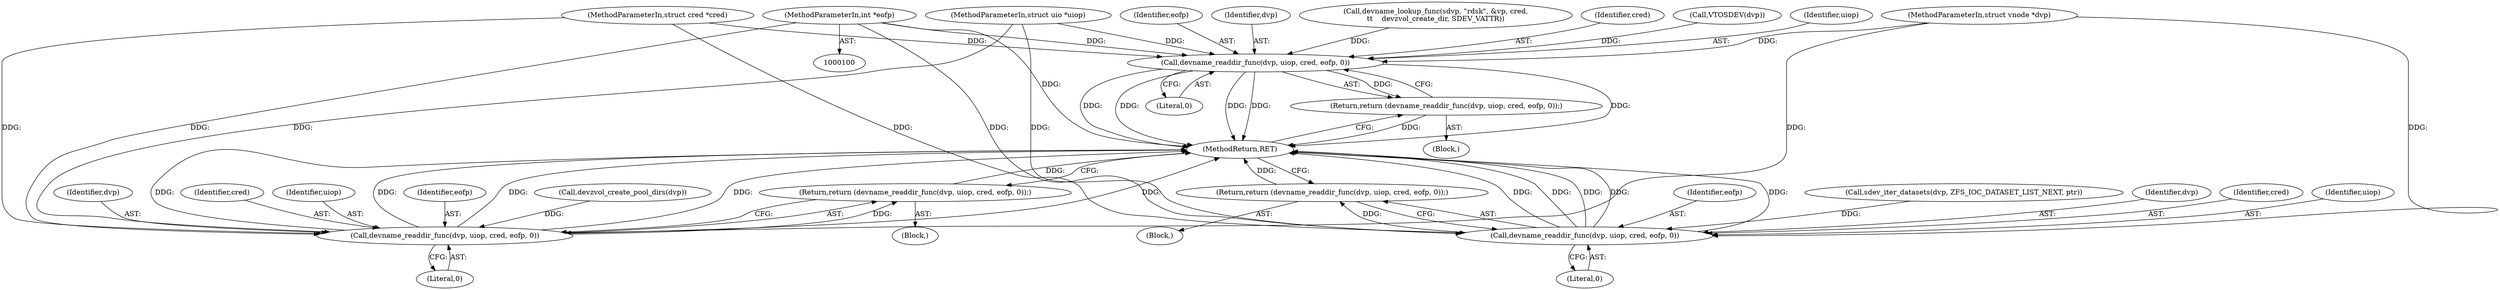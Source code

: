digraph "0_illumos-gate_d65686849024838243515b5c40ae2c479460b4b5@pointer" {
"1000104" [label="(MethodParameterIn,int *eofp)"];
"1000170" [label="(Call,devname_readdir_func(dvp, uiop, cred, eofp, 0))"];
"1000169" [label="(Return,return (devname_readdir_func(dvp, uiop, cred, eofp, 0));)"];
"1000219" [label="(Call,devname_readdir_func(dvp, uiop, cred, eofp, 0))"];
"1000218" [label="(Return,return (devname_readdir_func(dvp, uiop, cred, eofp, 0));)"];
"1000256" [label="(Call,devname_readdir_func(dvp, uiop, cred, eofp, 0))"];
"1000255" [label="(Return,return (devname_readdir_func(dvp, uiop, cred, eofp, 0));)"];
"1000220" [label="(Identifier,dvp)"];
"1000260" [label="(Identifier,eofp)"];
"1000101" [label="(MethodParameterIn,struct vnode *dvp)"];
"1000245" [label="(Call,sdev_iter_datasets(dvp, ZFS_IOC_DATASET_LIST_NEXT, ptr))"];
"1000261" [label="(Literal,0)"];
"1000175" [label="(Literal,0)"];
"1000256" [label="(Call,devname_readdir_func(dvp, uiop, cred, eofp, 0))"];
"1000169" [label="(Return,return (devname_readdir_func(dvp, uiop, cred, eofp, 0));)"];
"1000224" [label="(Literal,0)"];
"1000174" [label="(Identifier,eofp)"];
"1000218" [label="(Return,return (devname_readdir_func(dvp, uiop, cred, eofp, 0));)"];
"1000170" [label="(Call,devname_readdir_func(dvp, uiop, cred, eofp, 0))"];
"1000171" [label="(Identifier,dvp)"];
"1000257" [label="(Identifier,dvp)"];
"1000259" [label="(Identifier,cred)"];
"1000262" [label="(MethodReturn,RET)"];
"1000219" [label="(Call,devname_readdir_func(dvp, uiop, cred, eofp, 0))"];
"1000104" [label="(MethodParameterIn,int *eofp)"];
"1000153" [label="(Call,devname_lookup_func(sdvp, \"rdsk\", &vp, cred,\n\t\t    devzvol_create_dir, SDEV_VATTR))"];
"1000204" [label="(Block,)"];
"1000107" [label="(Block,)"];
"1000173" [label="(Identifier,cred)"];
"1000258" [label="(Identifier,uiop)"];
"1000132" [label="(Block,)"];
"1000222" [label="(Identifier,cred)"];
"1000221" [label="(Identifier,uiop)"];
"1000255" [label="(Return,return (devname_readdir_func(dvp, uiop, cred, eofp, 0));)"];
"1000103" [label="(MethodParameterIn,struct cred *cred)"];
"1000223" [label="(Identifier,eofp)"];
"1000210" [label="(Call,devzvol_create_pool_dirs(dvp))"];
"1000102" [label="(MethodParameterIn,struct uio *uiop)"];
"1000111" [label="(Call,VTOSDEV(dvp))"];
"1000172" [label="(Identifier,uiop)"];
"1000104" -> "1000100"  [label="AST: "];
"1000104" -> "1000262"  [label="DDG: "];
"1000104" -> "1000170"  [label="DDG: "];
"1000104" -> "1000219"  [label="DDG: "];
"1000104" -> "1000256"  [label="DDG: "];
"1000170" -> "1000169"  [label="AST: "];
"1000170" -> "1000175"  [label="CFG: "];
"1000171" -> "1000170"  [label="AST: "];
"1000172" -> "1000170"  [label="AST: "];
"1000173" -> "1000170"  [label="AST: "];
"1000174" -> "1000170"  [label="AST: "];
"1000175" -> "1000170"  [label="AST: "];
"1000169" -> "1000170"  [label="CFG: "];
"1000170" -> "1000262"  [label="DDG: "];
"1000170" -> "1000262"  [label="DDG: "];
"1000170" -> "1000262"  [label="DDG: "];
"1000170" -> "1000262"  [label="DDG: "];
"1000170" -> "1000262"  [label="DDG: "];
"1000170" -> "1000169"  [label="DDG: "];
"1000111" -> "1000170"  [label="DDG: "];
"1000101" -> "1000170"  [label="DDG: "];
"1000102" -> "1000170"  [label="DDG: "];
"1000153" -> "1000170"  [label="DDG: "];
"1000103" -> "1000170"  [label="DDG: "];
"1000169" -> "1000132"  [label="AST: "];
"1000262" -> "1000169"  [label="CFG: "];
"1000169" -> "1000262"  [label="DDG: "];
"1000219" -> "1000218"  [label="AST: "];
"1000219" -> "1000224"  [label="CFG: "];
"1000220" -> "1000219"  [label="AST: "];
"1000221" -> "1000219"  [label="AST: "];
"1000222" -> "1000219"  [label="AST: "];
"1000223" -> "1000219"  [label="AST: "];
"1000224" -> "1000219"  [label="AST: "];
"1000218" -> "1000219"  [label="CFG: "];
"1000219" -> "1000262"  [label="DDG: "];
"1000219" -> "1000262"  [label="DDG: "];
"1000219" -> "1000262"  [label="DDG: "];
"1000219" -> "1000262"  [label="DDG: "];
"1000219" -> "1000262"  [label="DDG: "];
"1000219" -> "1000218"  [label="DDG: "];
"1000210" -> "1000219"  [label="DDG: "];
"1000101" -> "1000219"  [label="DDG: "];
"1000102" -> "1000219"  [label="DDG: "];
"1000103" -> "1000219"  [label="DDG: "];
"1000218" -> "1000204"  [label="AST: "];
"1000262" -> "1000218"  [label="CFG: "];
"1000218" -> "1000262"  [label="DDG: "];
"1000256" -> "1000255"  [label="AST: "];
"1000256" -> "1000261"  [label="CFG: "];
"1000257" -> "1000256"  [label="AST: "];
"1000258" -> "1000256"  [label="AST: "];
"1000259" -> "1000256"  [label="AST: "];
"1000260" -> "1000256"  [label="AST: "];
"1000261" -> "1000256"  [label="AST: "];
"1000255" -> "1000256"  [label="CFG: "];
"1000256" -> "1000262"  [label="DDG: "];
"1000256" -> "1000262"  [label="DDG: "];
"1000256" -> "1000262"  [label="DDG: "];
"1000256" -> "1000262"  [label="DDG: "];
"1000256" -> "1000262"  [label="DDG: "];
"1000256" -> "1000255"  [label="DDG: "];
"1000245" -> "1000256"  [label="DDG: "];
"1000101" -> "1000256"  [label="DDG: "];
"1000102" -> "1000256"  [label="DDG: "];
"1000103" -> "1000256"  [label="DDG: "];
"1000255" -> "1000107"  [label="AST: "];
"1000262" -> "1000255"  [label="CFG: "];
"1000255" -> "1000262"  [label="DDG: "];
}
